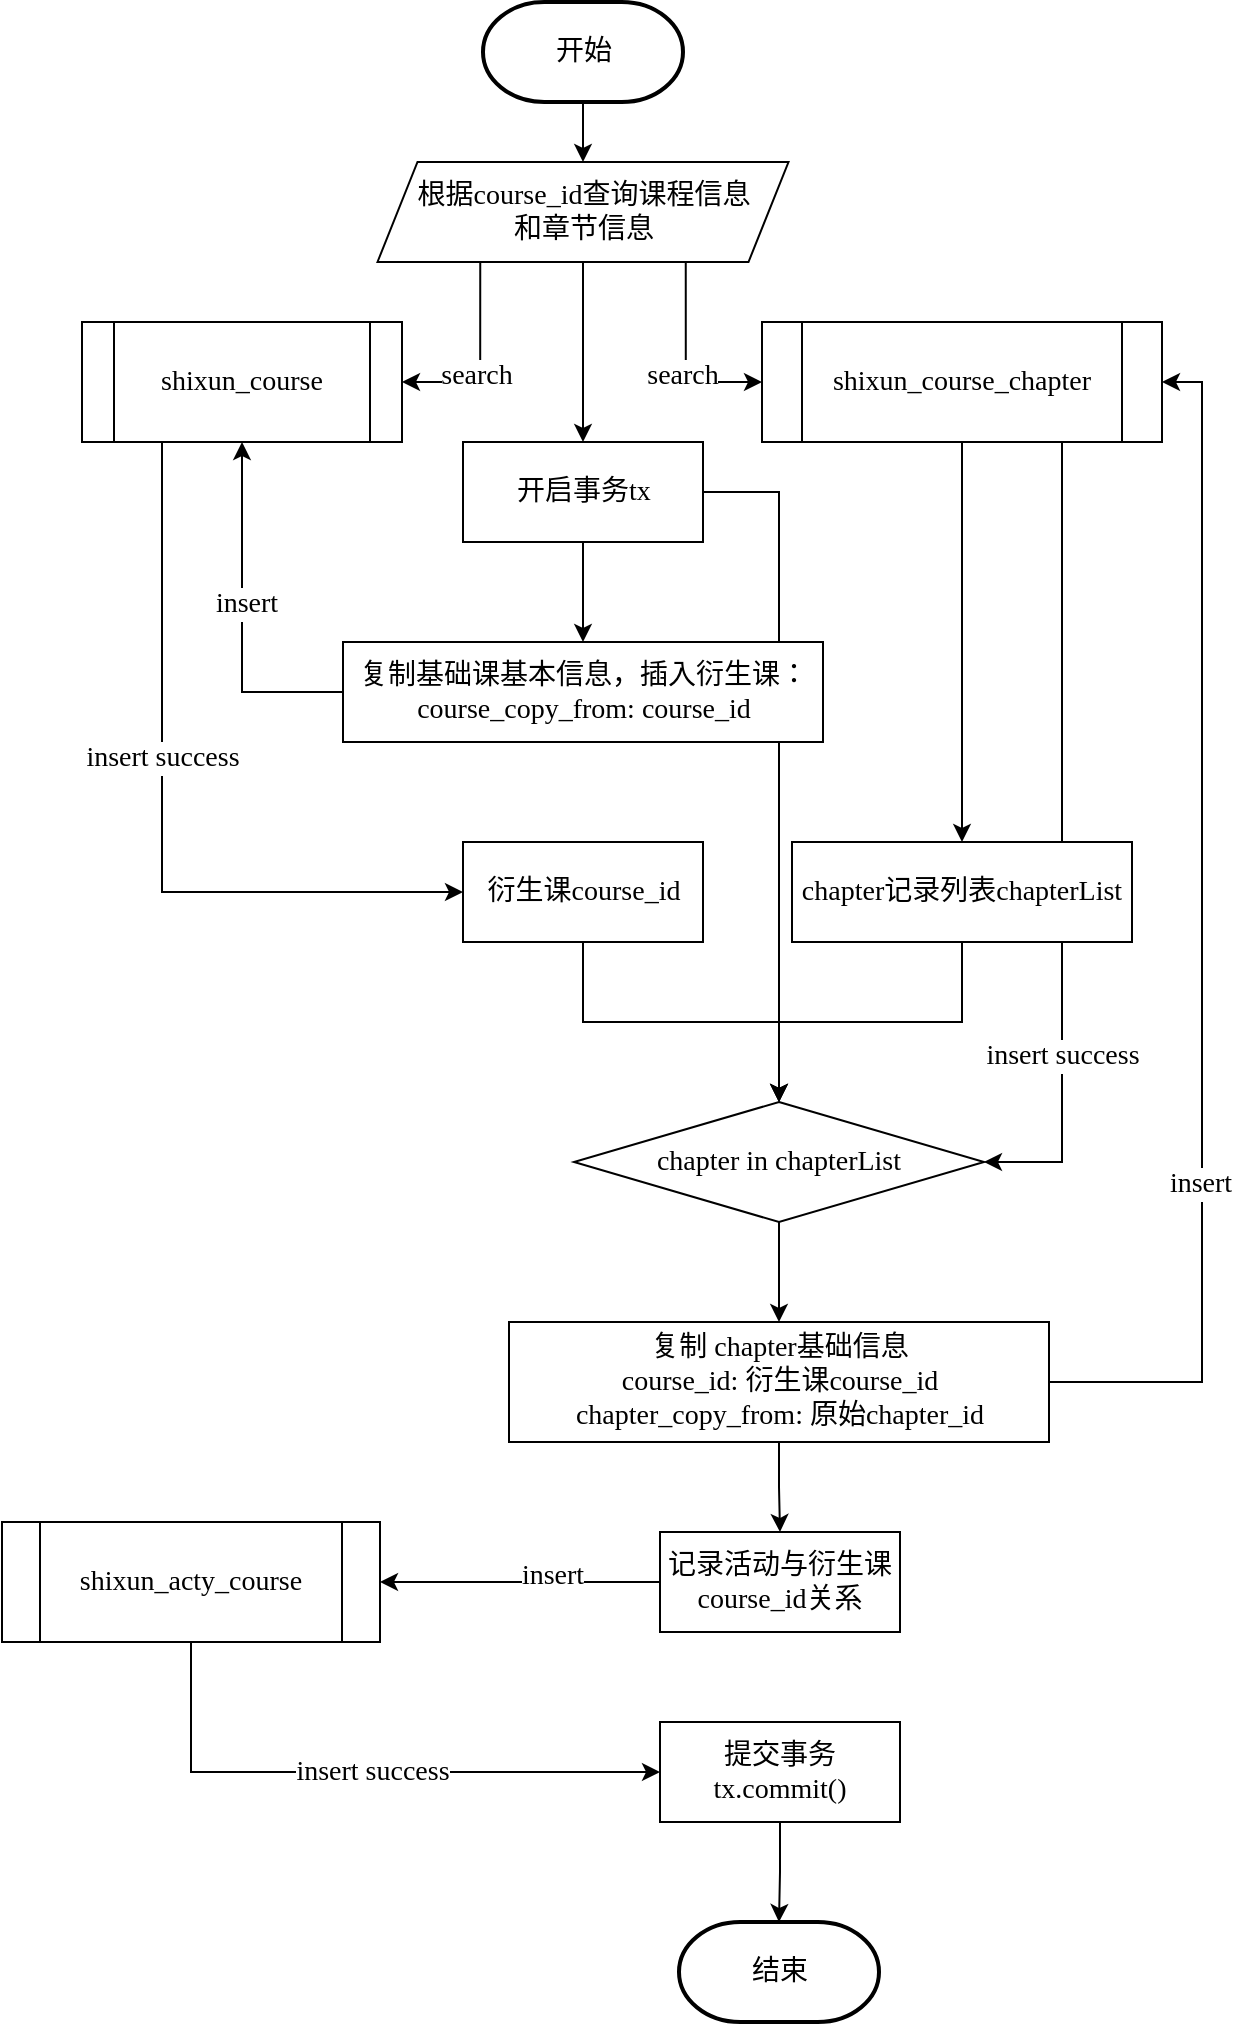 <mxfile version="14.9.8" type="github">
  <diagram id="rBI-JS6YzxX-g0grUbNi" name="Page-1">
    <mxGraphModel dx="1422" dy="-423" grid="1" gridSize="10" guides="1" tooltips="1" connect="1" arrows="1" fold="1" page="1" pageScale="1" pageWidth="827" pageHeight="1169" math="0" shadow="0">
      <root>
        <mxCell id="0" />
        <mxCell id="1" parent="0" />
        <mxCell id="J29Bsara_2gS42sg9U0T-1" style="edgeStyle=orthogonalEdgeStyle;rounded=0;orthogonalLoop=1;jettySize=auto;html=1;exitX=0.5;exitY=1;exitDx=0;exitDy=0;exitPerimeter=0;entryX=0.5;entryY=0;entryDx=0;entryDy=0;fontFamily=Comic Sans MS;fontSize=14;" edge="1" parent="1" source="J29Bsara_2gS42sg9U0T-2">
          <mxGeometry relative="1" as="geometry">
            <mxPoint x="370.5" y="1280" as="targetPoint" />
          </mxGeometry>
        </mxCell>
        <mxCell id="J29Bsara_2gS42sg9U0T-2" value="开始" style="strokeWidth=2;html=1;shape=mxgraph.flowchart.terminator;whiteSpace=wrap;fontFamily=Comic Sans MS;fontSize=14;" vertex="1" parent="1">
          <mxGeometry x="320.5" y="1200" width="100" height="50" as="geometry" />
        </mxCell>
        <mxCell id="J29Bsara_2gS42sg9U0T-3" style="edgeStyle=orthogonalEdgeStyle;rounded=0;orthogonalLoop=1;jettySize=auto;html=1;exitX=0.5;exitY=1;exitDx=0;exitDy=0;fontFamily=Comic Sans MS;fontSize=14;" edge="1" parent="1" source="J29Bsara_2gS42sg9U0T-6" target="J29Bsara_2gS42sg9U0T-8">
          <mxGeometry relative="1" as="geometry" />
        </mxCell>
        <mxCell id="J29Bsara_2gS42sg9U0T-4" style="edgeStyle=orthogonalEdgeStyle;rounded=0;orthogonalLoop=1;jettySize=auto;html=1;exitX=0.75;exitY=1;exitDx=0;exitDy=0;entryX=1;entryY=0.5;entryDx=0;entryDy=0;fontFamily=Comic Sans MS;fontSize=14;" edge="1" parent="1" source="J29Bsara_2gS42sg9U0T-6" target="J29Bsara_2gS42sg9U0T-10">
          <mxGeometry relative="1" as="geometry" />
        </mxCell>
        <mxCell id="J29Bsara_2gS42sg9U0T-5" value="insert success" style="edgeLabel;html=1;align=center;verticalAlign=middle;resizable=0;points=[];fontSize=14;fontFamily=Comic Sans MS;" vertex="1" connectable="0" parent="J29Bsara_2gS42sg9U0T-4">
          <mxGeometry x="0.539" relative="1" as="geometry">
            <mxPoint as="offset" />
          </mxGeometry>
        </mxCell>
        <mxCell id="J29Bsara_2gS42sg9U0T-6" value="shixun_course_chapter" style="shape=process;whiteSpace=wrap;html=1;backgroundOutline=1;fontFamily=Comic Sans MS;fontSize=14;" vertex="1" parent="1">
          <mxGeometry x="460" y="1360" width="200" height="60" as="geometry" />
        </mxCell>
        <mxCell id="J29Bsara_2gS42sg9U0T-7" style="edgeStyle=orthogonalEdgeStyle;rounded=0;orthogonalLoop=1;jettySize=auto;html=1;exitX=0.5;exitY=1;exitDx=0;exitDy=0;entryX=0.5;entryY=0;entryDx=0;entryDy=0;fontFamily=Comic Sans MS;fontSize=14;" edge="1" parent="1" source="J29Bsara_2gS42sg9U0T-8" target="J29Bsara_2gS42sg9U0T-10">
          <mxGeometry relative="1" as="geometry" />
        </mxCell>
        <mxCell id="J29Bsara_2gS42sg9U0T-8" value="chapter记录列表chapterList" style="rounded=0;whiteSpace=wrap;html=1;fontFamily=Comic Sans MS;fontSize=14;" vertex="1" parent="1">
          <mxGeometry x="475" y="1620" width="170" height="50" as="geometry" />
        </mxCell>
        <mxCell id="J29Bsara_2gS42sg9U0T-9" style="edgeStyle=orthogonalEdgeStyle;rounded=0;orthogonalLoop=1;jettySize=auto;html=1;exitX=0.5;exitY=1;exitDx=0;exitDy=0;fontFamily=Comic Sans MS;fontSize=14;" edge="1" parent="1" source="J29Bsara_2gS42sg9U0T-10" target="J29Bsara_2gS42sg9U0T-31">
          <mxGeometry relative="1" as="geometry" />
        </mxCell>
        <mxCell id="J29Bsara_2gS42sg9U0T-10" value="chapter in chapterList" style="rhombus;whiteSpace=wrap;html=1;fontFamily=Comic Sans MS;fontSize=14;" vertex="1" parent="1">
          <mxGeometry x="366" y="1750" width="205" height="60" as="geometry" />
        </mxCell>
        <mxCell id="J29Bsara_2gS42sg9U0T-11" style="edgeStyle=orthogonalEdgeStyle;rounded=0;orthogonalLoop=1;jettySize=auto;html=1;exitX=0.25;exitY=1;exitDx=0;exitDy=0;entryX=0;entryY=0.5;entryDx=0;entryDy=0;fontFamily=Comic Sans MS;fontSize=14;" edge="1" parent="1" source="J29Bsara_2gS42sg9U0T-13" target="J29Bsara_2gS42sg9U0T-27">
          <mxGeometry relative="1" as="geometry" />
        </mxCell>
        <mxCell id="J29Bsara_2gS42sg9U0T-12" value="insert success" style="edgeLabel;html=1;align=center;verticalAlign=middle;resizable=0;points=[];fontSize=14;fontFamily=Comic Sans MS;" vertex="1" connectable="0" parent="J29Bsara_2gS42sg9U0T-11">
          <mxGeometry x="-0.159" relative="1" as="geometry">
            <mxPoint as="offset" />
          </mxGeometry>
        </mxCell>
        <mxCell id="J29Bsara_2gS42sg9U0T-13" value="shixun_course" style="shape=process;whiteSpace=wrap;html=1;backgroundOutline=1;fontFamily=Comic Sans MS;fontSize=14;" vertex="1" parent="1">
          <mxGeometry x="120" y="1360" width="160" height="60" as="geometry" />
        </mxCell>
        <mxCell id="J29Bsara_2gS42sg9U0T-14" style="edgeStyle=orthogonalEdgeStyle;rounded=0;orthogonalLoop=1;jettySize=auto;html=1;exitX=0.5;exitY=1;exitDx=0;exitDy=0;entryX=0.5;entryY=0;entryDx=0;entryDy=0;fontFamily=Comic Sans MS;fontSize=14;" edge="1" parent="1" source="J29Bsara_2gS42sg9U0T-16" target="J29Bsara_2gS42sg9U0T-25">
          <mxGeometry relative="1" as="geometry" />
        </mxCell>
        <mxCell id="J29Bsara_2gS42sg9U0T-15" style="edgeStyle=orthogonalEdgeStyle;rounded=0;orthogonalLoop=1;jettySize=auto;html=1;exitX=1;exitY=0.5;exitDx=0;exitDy=0;entryX=0.5;entryY=0;entryDx=0;entryDy=0;fontFamily=Comic Sans MS;fontSize=14;" edge="1" parent="1" source="J29Bsara_2gS42sg9U0T-16" target="J29Bsara_2gS42sg9U0T-10">
          <mxGeometry relative="1" as="geometry" />
        </mxCell>
        <mxCell id="J29Bsara_2gS42sg9U0T-16" value="开启事务tx" style="rounded=0;whiteSpace=wrap;html=1;fontFamily=Comic Sans MS;fontSize=14;" vertex="1" parent="1">
          <mxGeometry x="310.5" y="1420" width="120" height="50" as="geometry" />
        </mxCell>
        <mxCell id="J29Bsara_2gS42sg9U0T-17" style="edgeStyle=orthogonalEdgeStyle;rounded=0;orthogonalLoop=1;jettySize=auto;html=1;exitX=0.75;exitY=1;exitDx=0;exitDy=0;entryX=0;entryY=0.5;entryDx=0;entryDy=0;fontFamily=Comic Sans MS;fontSize=14;" edge="1" parent="1" source="J29Bsara_2gS42sg9U0T-22" target="J29Bsara_2gS42sg9U0T-6">
          <mxGeometry relative="1" as="geometry" />
        </mxCell>
        <mxCell id="J29Bsara_2gS42sg9U0T-18" value="search" style="edgeLabel;html=1;align=center;verticalAlign=middle;resizable=0;points=[];fontSize=14;fontFamily=Comic Sans MS;" vertex="1" connectable="0" parent="J29Bsara_2gS42sg9U0T-17">
          <mxGeometry x="0.162" y="-2" relative="1" as="geometry">
            <mxPoint as="offset" />
          </mxGeometry>
        </mxCell>
        <mxCell id="J29Bsara_2gS42sg9U0T-19" style="edgeStyle=orthogonalEdgeStyle;rounded=0;orthogonalLoop=1;jettySize=auto;html=1;exitX=0.25;exitY=1;exitDx=0;exitDy=0;entryX=1;entryY=0.5;entryDx=0;entryDy=0;fontFamily=Comic Sans MS;fontSize=14;" edge="1" parent="1" source="J29Bsara_2gS42sg9U0T-22" target="J29Bsara_2gS42sg9U0T-13">
          <mxGeometry relative="1" as="geometry" />
        </mxCell>
        <mxCell id="J29Bsara_2gS42sg9U0T-20" value="search" style="edgeLabel;html=1;align=center;verticalAlign=middle;resizable=0;points=[];fontSize=14;fontFamily=Comic Sans MS;" vertex="1" connectable="0" parent="J29Bsara_2gS42sg9U0T-19">
          <mxGeometry x="0.15" y="-2" relative="1" as="geometry">
            <mxPoint as="offset" />
          </mxGeometry>
        </mxCell>
        <mxCell id="J29Bsara_2gS42sg9U0T-21" style="edgeStyle=orthogonalEdgeStyle;rounded=0;orthogonalLoop=1;jettySize=auto;html=1;exitX=0.5;exitY=1;exitDx=0;exitDy=0;entryX=0.5;entryY=0;entryDx=0;entryDy=0;fontFamily=Comic Sans MS;fontSize=14;" edge="1" parent="1" source="J29Bsara_2gS42sg9U0T-22" target="J29Bsara_2gS42sg9U0T-16">
          <mxGeometry relative="1" as="geometry" />
        </mxCell>
        <mxCell id="J29Bsara_2gS42sg9U0T-22" value="&lt;span&gt;根据course_id查询课程信息&lt;br&gt;和章节信息&lt;/span&gt;" style="shape=parallelogram;perimeter=parallelogramPerimeter;whiteSpace=wrap;html=1;fixedSize=1;fontFamily=Comic Sans MS;fontSize=14;" vertex="1" parent="1">
          <mxGeometry x="267.75" y="1280" width="205.5" height="50" as="geometry" />
        </mxCell>
        <mxCell id="J29Bsara_2gS42sg9U0T-23" style="edgeStyle=orthogonalEdgeStyle;rounded=0;orthogonalLoop=1;jettySize=auto;html=1;exitX=0;exitY=0.5;exitDx=0;exitDy=0;entryX=0.5;entryY=1;entryDx=0;entryDy=0;fontFamily=Comic Sans MS;fontSize=14;" edge="1" parent="1" source="J29Bsara_2gS42sg9U0T-25" target="J29Bsara_2gS42sg9U0T-13">
          <mxGeometry relative="1" as="geometry" />
        </mxCell>
        <mxCell id="J29Bsara_2gS42sg9U0T-24" value="insert" style="edgeLabel;html=1;align=center;verticalAlign=middle;resizable=0;points=[];fontSize=14;fontFamily=Comic Sans MS;" vertex="1" connectable="0" parent="J29Bsara_2gS42sg9U0T-23">
          <mxGeometry x="0.077" y="-2" relative="1" as="geometry">
            <mxPoint as="offset" />
          </mxGeometry>
        </mxCell>
        <mxCell id="J29Bsara_2gS42sg9U0T-25" value="复制基础课基本信息，插入衍生课：course_copy_from: course_id" style="rounded=0;whiteSpace=wrap;html=1;fontFamily=Comic Sans MS;fontSize=14;" vertex="1" parent="1">
          <mxGeometry x="250.5" y="1520" width="240" height="50" as="geometry" />
        </mxCell>
        <mxCell id="J29Bsara_2gS42sg9U0T-26" style="edgeStyle=orthogonalEdgeStyle;rounded=0;orthogonalLoop=1;jettySize=auto;html=1;exitX=0.5;exitY=1;exitDx=0;exitDy=0;entryX=0.5;entryY=0;entryDx=0;entryDy=0;fontFamily=Comic Sans MS;fontSize=14;" edge="1" parent="1" source="J29Bsara_2gS42sg9U0T-27" target="J29Bsara_2gS42sg9U0T-10">
          <mxGeometry relative="1" as="geometry" />
        </mxCell>
        <mxCell id="J29Bsara_2gS42sg9U0T-27" value="衍生课course_id" style="rounded=0;whiteSpace=wrap;html=1;fontFamily=Comic Sans MS;fontSize=14;" vertex="1" parent="1">
          <mxGeometry x="310.5" y="1620" width="120" height="50" as="geometry" />
        </mxCell>
        <mxCell id="J29Bsara_2gS42sg9U0T-28" style="edgeStyle=orthogonalEdgeStyle;rounded=0;orthogonalLoop=1;jettySize=auto;html=1;exitX=1;exitY=0.5;exitDx=0;exitDy=0;entryX=1;entryY=0.5;entryDx=0;entryDy=0;fontFamily=Comic Sans MS;fontSize=14;" edge="1" parent="1" source="J29Bsara_2gS42sg9U0T-31" target="J29Bsara_2gS42sg9U0T-6">
          <mxGeometry relative="1" as="geometry" />
        </mxCell>
        <mxCell id="J29Bsara_2gS42sg9U0T-29" value="insert" style="edgeLabel;html=1;align=center;verticalAlign=middle;resizable=0;points=[];fontSize=14;fontFamily=Comic Sans MS;" vertex="1" connectable="0" parent="J29Bsara_2gS42sg9U0T-28">
          <mxGeometry x="-0.412" y="1" relative="1" as="geometry">
            <mxPoint as="offset" />
          </mxGeometry>
        </mxCell>
        <mxCell id="J29Bsara_2gS42sg9U0T-30" style="edgeStyle=orthogonalEdgeStyle;rounded=0;orthogonalLoop=1;jettySize=auto;html=1;exitX=0.5;exitY=1;exitDx=0;exitDy=0;fontFamily=Comic Sans MS;fontSize=14;" edge="1" parent="1" source="J29Bsara_2gS42sg9U0T-31" target="J29Bsara_2gS42sg9U0T-37">
          <mxGeometry relative="1" as="geometry" />
        </mxCell>
        <mxCell id="J29Bsara_2gS42sg9U0T-31" value="复制 chapter基础信息&lt;br&gt;course_id: 衍生课course_id&lt;br&gt;chapter_copy_from: 原始chapter_id" style="rounded=0;whiteSpace=wrap;html=1;fontFamily=Comic Sans MS;fontSize=14;" vertex="1" parent="1">
          <mxGeometry x="333.5" y="1860" width="270" height="60" as="geometry" />
        </mxCell>
        <mxCell id="J29Bsara_2gS42sg9U0T-32" style="edgeStyle=orthogonalEdgeStyle;rounded=0;orthogonalLoop=1;jettySize=auto;html=1;exitX=0.5;exitY=1;exitDx=0;exitDy=0;fontFamily=Comic Sans MS;fontSize=14;" edge="1" parent="1" source="J29Bsara_2gS42sg9U0T-33" target="J29Bsara_2gS42sg9U0T-34">
          <mxGeometry relative="1" as="geometry" />
        </mxCell>
        <mxCell id="J29Bsara_2gS42sg9U0T-33" value="提交事务tx.commit()" style="rounded=0;whiteSpace=wrap;html=1;fontFamily=Comic Sans MS;fontSize=14;" vertex="1" parent="1">
          <mxGeometry x="409" y="2060" width="120" height="50" as="geometry" />
        </mxCell>
        <mxCell id="J29Bsara_2gS42sg9U0T-34" value="结束" style="strokeWidth=2;html=1;shape=mxgraph.flowchart.terminator;whiteSpace=wrap;fontFamily=Comic Sans MS;fontSize=14;" vertex="1" parent="1">
          <mxGeometry x="418.5" y="2160" width="100" height="50" as="geometry" />
        </mxCell>
        <mxCell id="J29Bsara_2gS42sg9U0T-35" style="edgeStyle=orthogonalEdgeStyle;rounded=0;orthogonalLoop=1;jettySize=auto;html=1;exitX=0;exitY=0.5;exitDx=0;exitDy=0;fontFamily=Comic Sans MS;fontSize=14;" edge="1" parent="1" source="J29Bsara_2gS42sg9U0T-37" target="J29Bsara_2gS42sg9U0T-40">
          <mxGeometry relative="1" as="geometry" />
        </mxCell>
        <mxCell id="J29Bsara_2gS42sg9U0T-36" value="insert" style="edgeLabel;html=1;align=center;verticalAlign=middle;resizable=0;points=[];fontSize=14;fontFamily=Comic Sans MS;" vertex="1" connectable="0" parent="J29Bsara_2gS42sg9U0T-35">
          <mxGeometry x="-0.229" y="-3" relative="1" as="geometry">
            <mxPoint as="offset" />
          </mxGeometry>
        </mxCell>
        <mxCell id="J29Bsara_2gS42sg9U0T-37" value="记录活动与衍生课course_id关系" style="rounded=0;whiteSpace=wrap;html=1;fontFamily=Comic Sans MS;fontSize=14;" vertex="1" parent="1">
          <mxGeometry x="409" y="1965" width="120" height="50" as="geometry" />
        </mxCell>
        <mxCell id="J29Bsara_2gS42sg9U0T-38" style="edgeStyle=orthogonalEdgeStyle;rounded=0;orthogonalLoop=1;jettySize=auto;html=1;exitX=0.5;exitY=1;exitDx=0;exitDy=0;entryX=0;entryY=0.5;entryDx=0;entryDy=0;fontFamily=Comic Sans MS;fontSize=14;" edge="1" parent="1" source="J29Bsara_2gS42sg9U0T-40" target="J29Bsara_2gS42sg9U0T-33">
          <mxGeometry relative="1" as="geometry" />
        </mxCell>
        <mxCell id="J29Bsara_2gS42sg9U0T-39" value="insert success" style="edgeLabel;html=1;align=center;verticalAlign=middle;resizable=0;points=[];fontSize=14;fontFamily=Comic Sans MS;" vertex="1" connectable="0" parent="J29Bsara_2gS42sg9U0T-38">
          <mxGeometry x="0.038" relative="1" as="geometry">
            <mxPoint as="offset" />
          </mxGeometry>
        </mxCell>
        <mxCell id="J29Bsara_2gS42sg9U0T-40" value="shixun_acty_course" style="shape=process;whiteSpace=wrap;html=1;backgroundOutline=1;fontFamily=Comic Sans MS;fontSize=14;" vertex="1" parent="1">
          <mxGeometry x="80" y="1960" width="189" height="60" as="geometry" />
        </mxCell>
      </root>
    </mxGraphModel>
  </diagram>
</mxfile>
